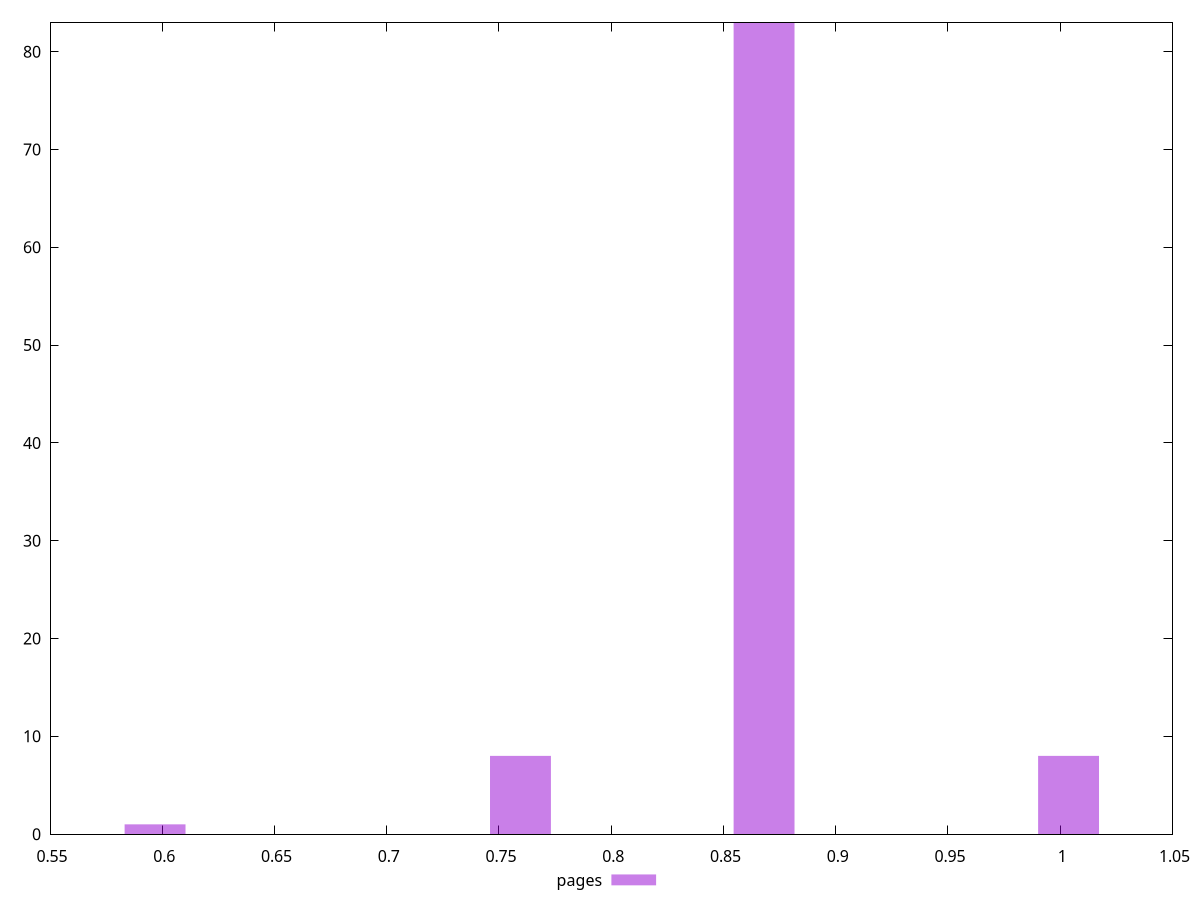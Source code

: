 $_pages <<EOF
0.7595600506458102 8
0.8680686293094974 83
1.0037043526391063 8
0.5967971826502795 1
EOF
set key outside below
set terminal pngcairo
set output "report_00004_2020-11-02T20-21-41.718Z/unused-css-rules/pages//hist.png"
set yrange [0:83]
set boxwidth 0.027127144665921792
set style fill transparent solid 0.5 noborder
plot $_pages title "pages" with boxes ,
